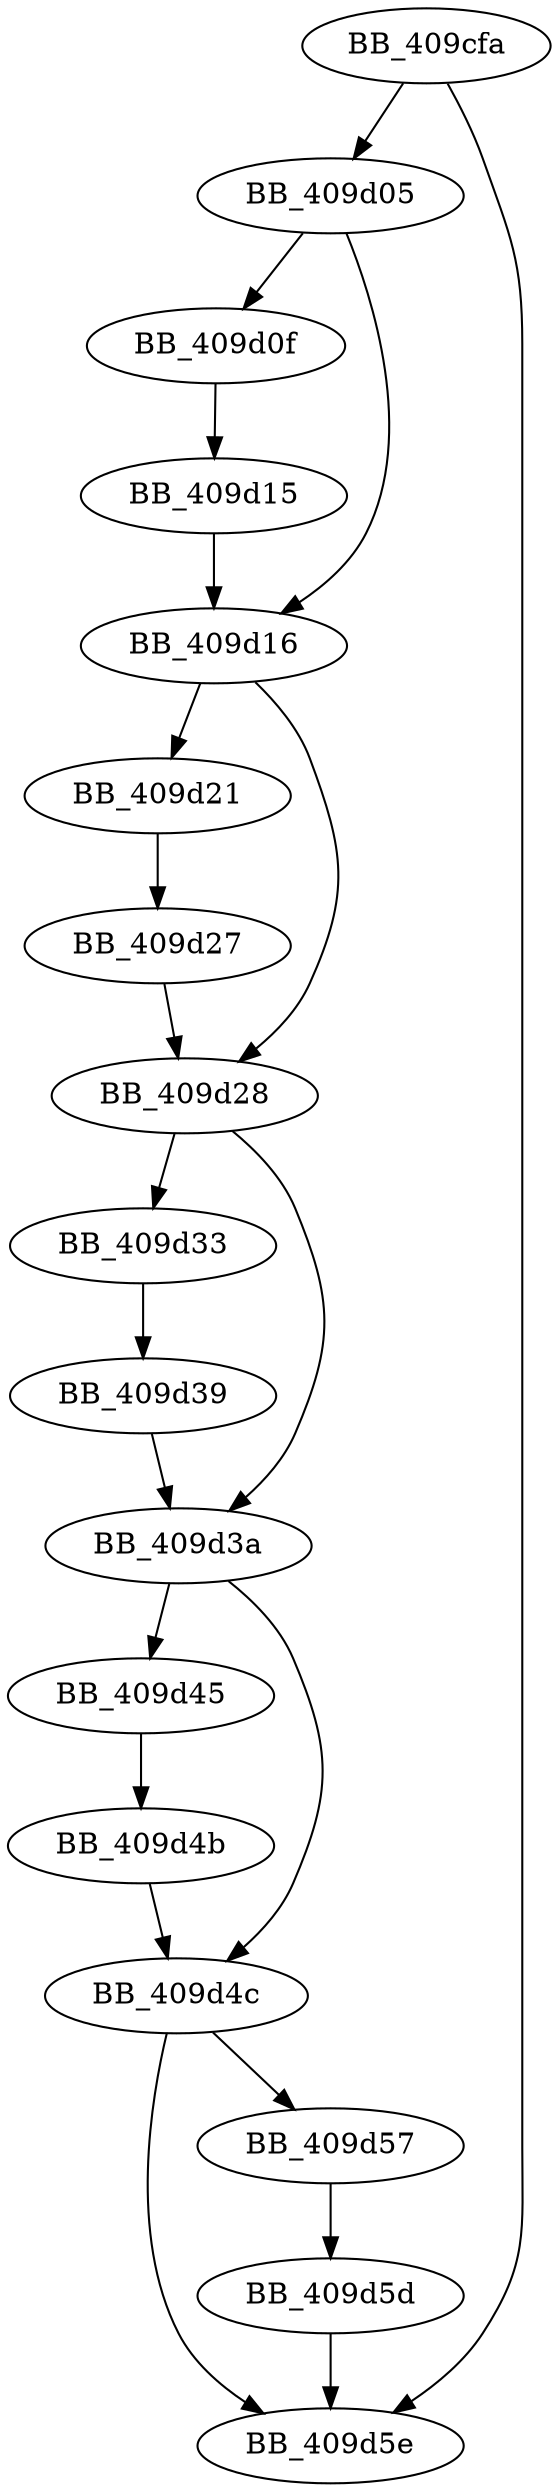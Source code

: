 DiGraph ___free_lconv_num{
BB_409cfa->BB_409d05
BB_409cfa->BB_409d5e
BB_409d05->BB_409d0f
BB_409d05->BB_409d16
BB_409d0f->BB_409d15
BB_409d15->BB_409d16
BB_409d16->BB_409d21
BB_409d16->BB_409d28
BB_409d21->BB_409d27
BB_409d27->BB_409d28
BB_409d28->BB_409d33
BB_409d28->BB_409d3a
BB_409d33->BB_409d39
BB_409d39->BB_409d3a
BB_409d3a->BB_409d45
BB_409d3a->BB_409d4c
BB_409d45->BB_409d4b
BB_409d4b->BB_409d4c
BB_409d4c->BB_409d57
BB_409d4c->BB_409d5e
BB_409d57->BB_409d5d
BB_409d5d->BB_409d5e
}
